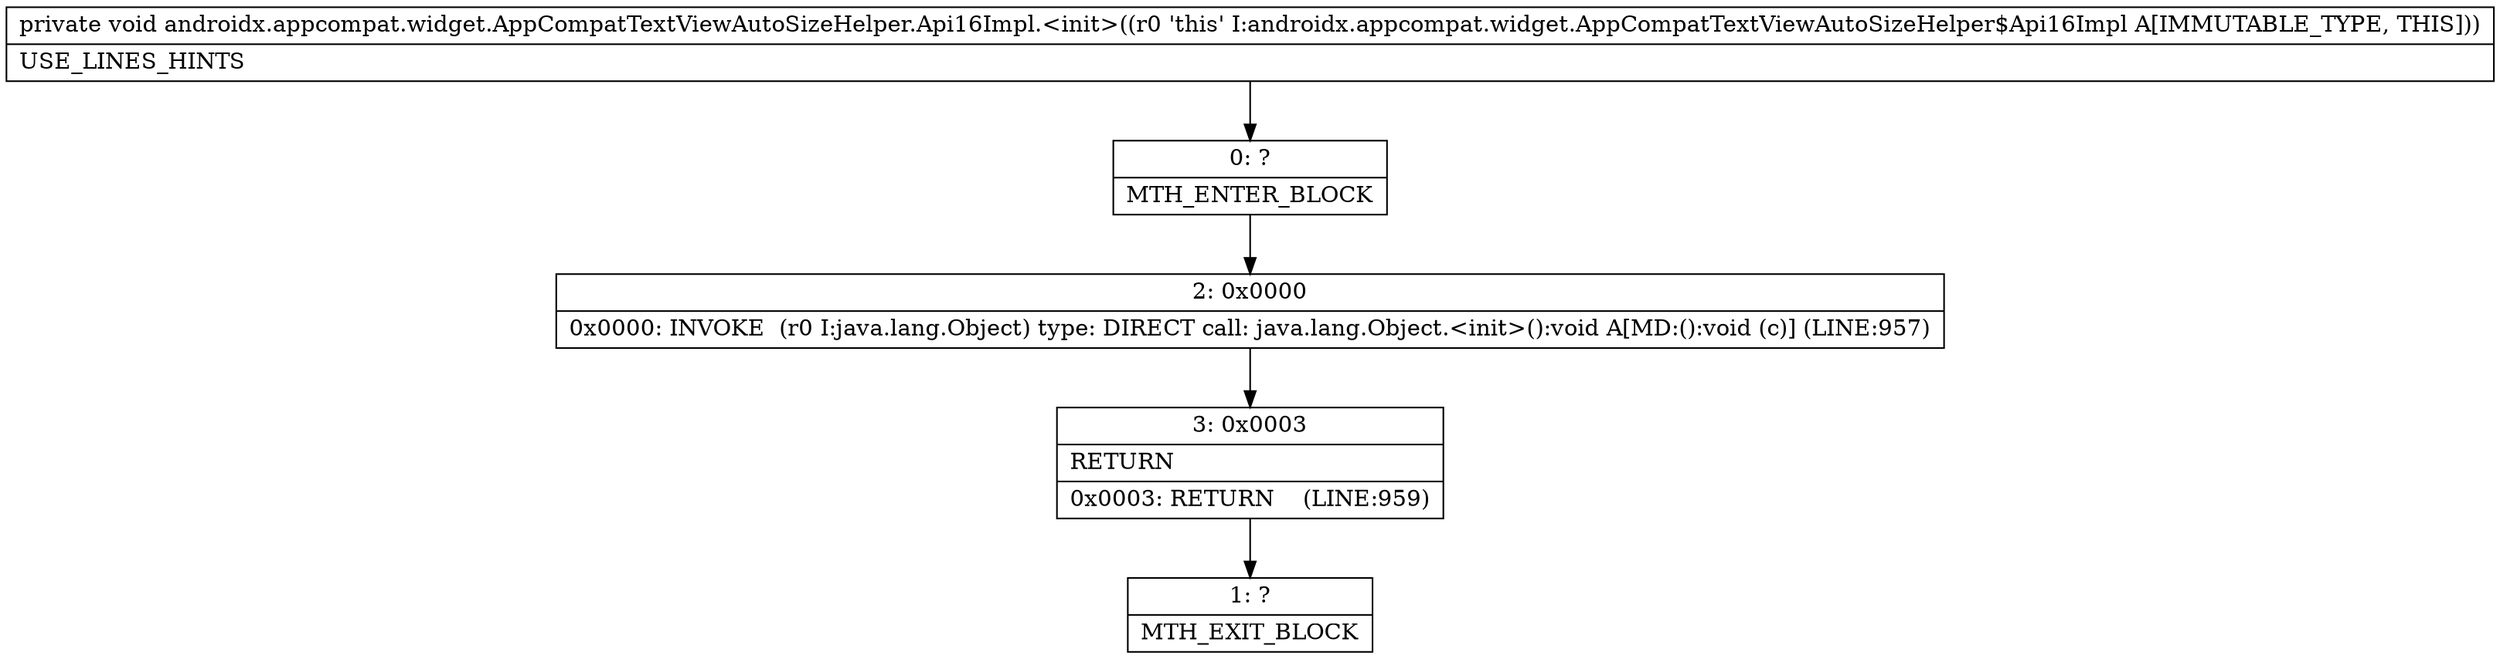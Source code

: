 digraph "CFG forandroidx.appcompat.widget.AppCompatTextViewAutoSizeHelper.Api16Impl.\<init\>()V" {
Node_0 [shape=record,label="{0\:\ ?|MTH_ENTER_BLOCK\l}"];
Node_2 [shape=record,label="{2\:\ 0x0000|0x0000: INVOKE  (r0 I:java.lang.Object) type: DIRECT call: java.lang.Object.\<init\>():void A[MD:():void (c)] (LINE:957)\l}"];
Node_3 [shape=record,label="{3\:\ 0x0003|RETURN\l|0x0003: RETURN    (LINE:959)\l}"];
Node_1 [shape=record,label="{1\:\ ?|MTH_EXIT_BLOCK\l}"];
MethodNode[shape=record,label="{private void androidx.appcompat.widget.AppCompatTextViewAutoSizeHelper.Api16Impl.\<init\>((r0 'this' I:androidx.appcompat.widget.AppCompatTextViewAutoSizeHelper$Api16Impl A[IMMUTABLE_TYPE, THIS]))  | USE_LINES_HINTS\l}"];
MethodNode -> Node_0;Node_0 -> Node_2;
Node_2 -> Node_3;
Node_3 -> Node_1;
}

